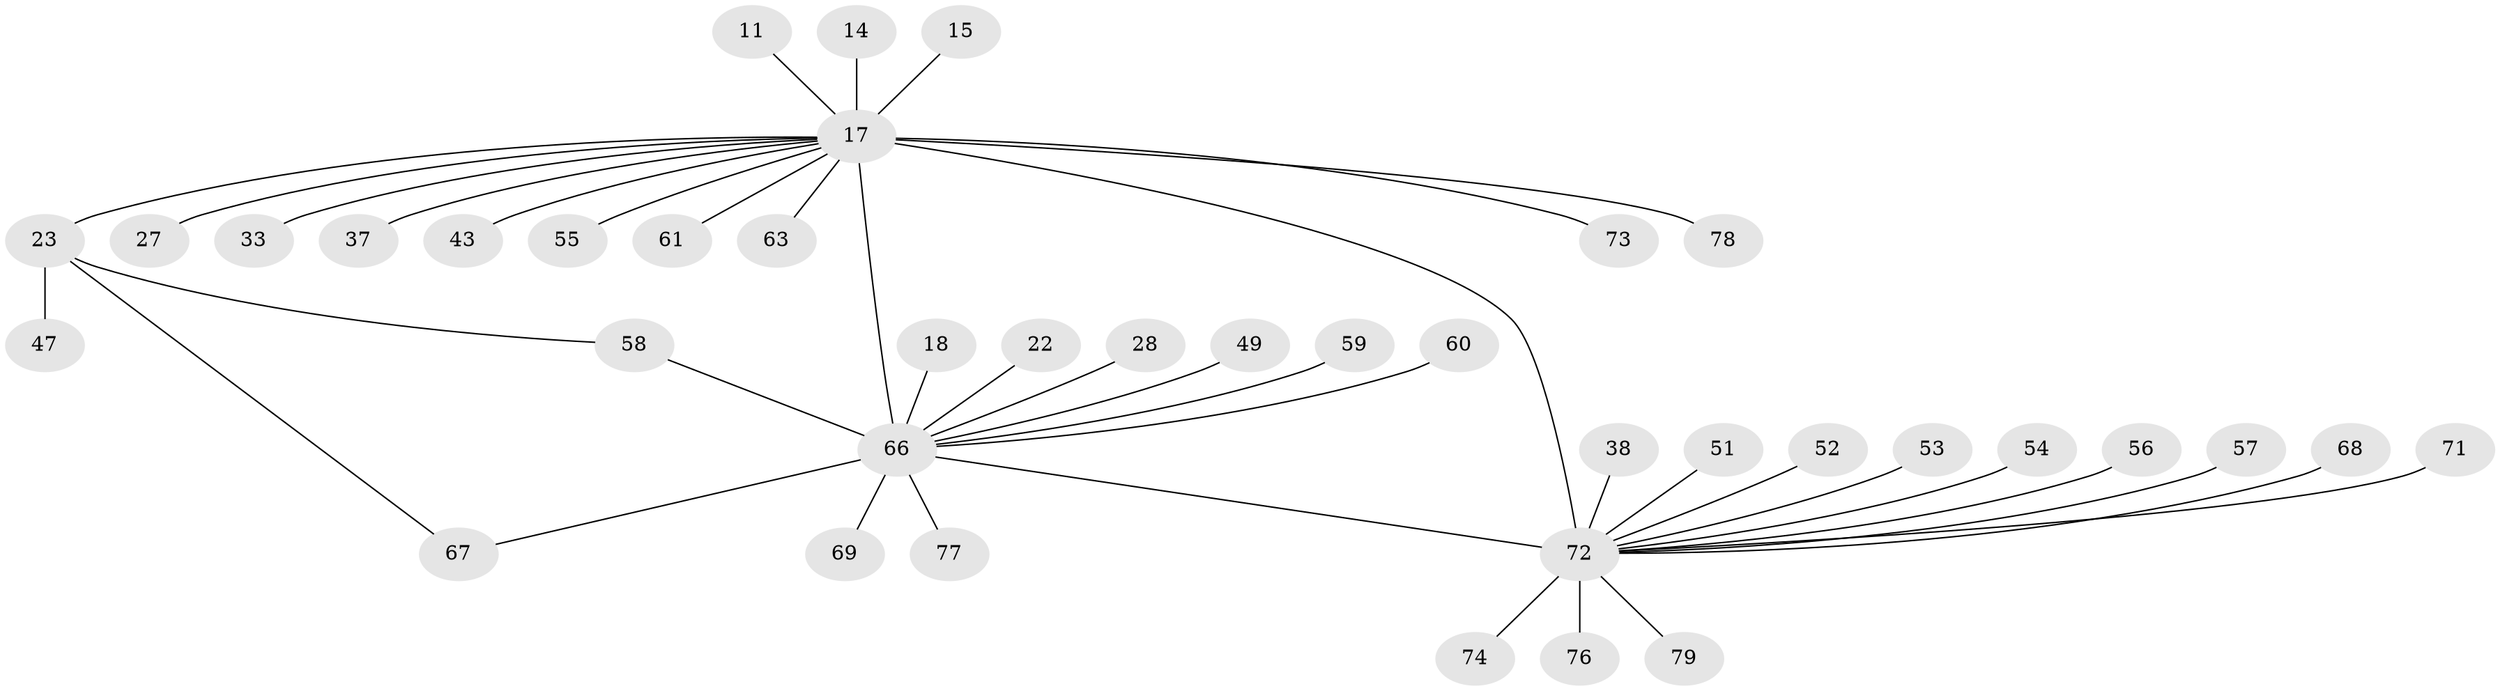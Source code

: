 // original degree distribution, {9: 0.02531645569620253, 1: 0.5443037974683544, 10: 0.012658227848101266, 4: 0.08860759493670886, 2: 0.13924050632911392, 13: 0.012658227848101266, 6: 0.012658227848101266, 3: 0.10126582278481013, 5: 0.0379746835443038, 8: 0.012658227848101266, 7: 0.012658227848101266}
// Generated by graph-tools (version 1.1) at 2025/51/03/04/25 21:51:24]
// undirected, 39 vertices, 41 edges
graph export_dot {
graph [start="1"]
  node [color=gray90,style=filled];
  11;
  14;
  15;
  17 [super="+12+7"];
  18;
  22;
  23 [super="+10"];
  27;
  28;
  33 [super="+9"];
  37 [super="+36"];
  38;
  43;
  47;
  49;
  51;
  52;
  53;
  54;
  55;
  56;
  57;
  58 [super="+41"];
  59 [super="+5"];
  60;
  61 [super="+44"];
  63;
  66 [super="+62+65"];
  67 [super="+16"];
  68;
  69;
  71;
  72 [super="+4+13+25+64+70+45"];
  73;
  74;
  76;
  77 [super="+75"];
  78;
  79;
  11 -- 17;
  14 -- 17;
  15 -- 17;
  17 -- 23 [weight=3];
  17 -- 27;
  17 -- 43 [weight=2];
  17 -- 63;
  17 -- 66 [weight=5];
  17 -- 72 [weight=8];
  17 -- 73;
  17 -- 78;
  17 -- 55;
  17 -- 33;
  17 -- 37;
  17 -- 61;
  18 -- 66;
  22 -- 66;
  23 -- 47;
  23 -- 58;
  23 -- 67;
  28 -- 66;
  38 -- 72;
  49 -- 66;
  51 -- 72;
  52 -- 72;
  53 -- 72;
  54 -- 72;
  56 -- 72;
  57 -- 72;
  58 -- 66;
  59 -- 66;
  60 -- 66;
  66 -- 67;
  66 -- 69;
  66 -- 77;
  66 -- 72;
  68 -- 72;
  71 -- 72;
  72 -- 76;
  72 -- 79;
  72 -- 74;
}
